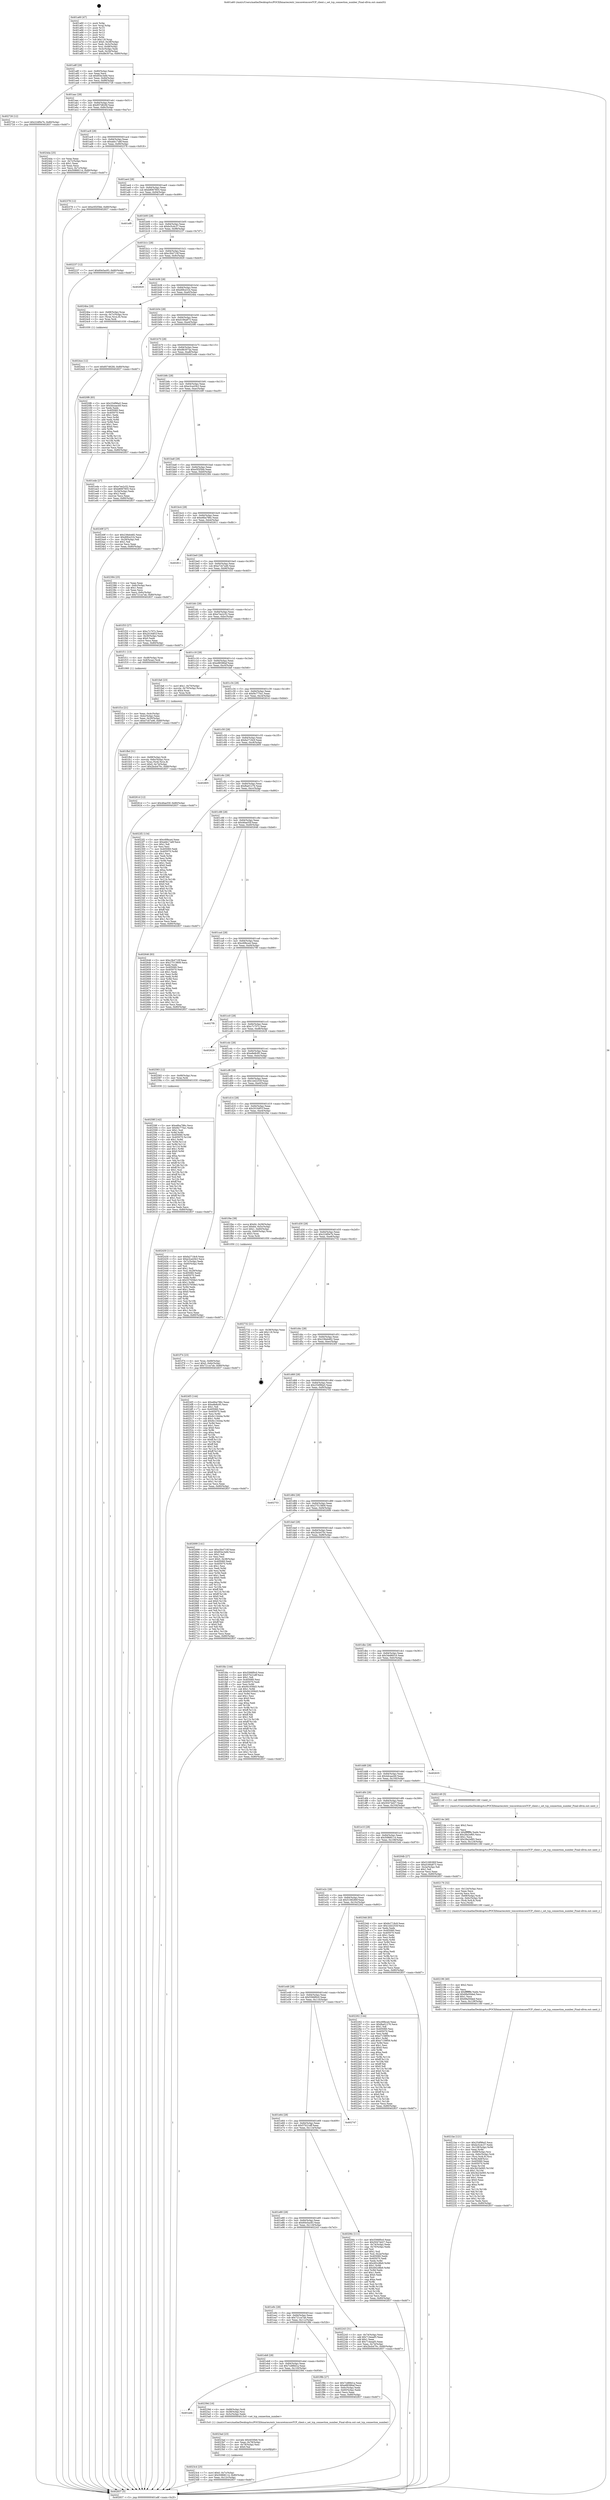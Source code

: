 digraph "0x401a60" {
  label = "0x401a60 (/mnt/c/Users/mathe/Desktop/tcc/POCII/binaries/extr_toxcoretoxcoreTCP_client.c_set_tcp_connection_number_Final-ollvm.out::main(0))"
  labelloc = "t"
  node[shape=record]

  Entry [label="",width=0.3,height=0.3,shape=circle,fillcolor=black,style=filled]
  "0x401a8f" [label="{
     0x401a8f [29]\l
     | [instrs]\l
     &nbsp;&nbsp;0x401a8f \<+3\>: mov -0x80(%rbp),%eax\l
     &nbsp;&nbsp;0x401a92 \<+2\>: mov %eax,%ecx\l
     &nbsp;&nbsp;0x401a94 \<+6\>: sub $0x854c3efd,%ecx\l
     &nbsp;&nbsp;0x401a9a \<+6\>: mov %eax,-0x84(%rbp)\l
     &nbsp;&nbsp;0x401aa0 \<+6\>: mov %ecx,-0x88(%rbp)\l
     &nbsp;&nbsp;0x401aa6 \<+6\>: je 0000000000402726 \<main+0xcc6\>\l
  }"]
  "0x402726" [label="{
     0x402726 [12]\l
     | [instrs]\l
     &nbsp;&nbsp;0x402726 \<+7\>: movl $0x224f0e7b,-0x80(%rbp)\l
     &nbsp;&nbsp;0x40272d \<+5\>: jmp 0000000000402837 \<main+0xdd7\>\l
  }"]
  "0x401aac" [label="{
     0x401aac [28]\l
     | [instrs]\l
     &nbsp;&nbsp;0x401aac \<+5\>: jmp 0000000000401ab1 \<main+0x51\>\l
     &nbsp;&nbsp;0x401ab1 \<+6\>: mov -0x84(%rbp),%eax\l
     &nbsp;&nbsp;0x401ab7 \<+5\>: sub $0x857d62fd,%eax\l
     &nbsp;&nbsp;0x401abc \<+6\>: mov %eax,-0x8c(%rbp)\l
     &nbsp;&nbsp;0x401ac2 \<+6\>: je 00000000004024da \<main+0xa7a\>\l
  }"]
  Exit [label="",width=0.3,height=0.3,shape=circle,fillcolor=black,style=filled,peripheries=2]
  "0x4024da" [label="{
     0x4024da [25]\l
     | [instrs]\l
     &nbsp;&nbsp;0x4024da \<+2\>: xor %eax,%eax\l
     &nbsp;&nbsp;0x4024dc \<+3\>: mov -0x7c(%rbp),%ecx\l
     &nbsp;&nbsp;0x4024df \<+3\>: sub $0x1,%eax\l
     &nbsp;&nbsp;0x4024e2 \<+2\>: sub %eax,%ecx\l
     &nbsp;&nbsp;0x4024e4 \<+3\>: mov %ecx,-0x7c(%rbp)\l
     &nbsp;&nbsp;0x4024e7 \<+7\>: movl $0x50868114,-0x80(%rbp)\l
     &nbsp;&nbsp;0x4024ee \<+5\>: jmp 0000000000402837 \<main+0xdd7\>\l
  }"]
  "0x401ac8" [label="{
     0x401ac8 [28]\l
     | [instrs]\l
     &nbsp;&nbsp;0x401ac8 \<+5\>: jmp 0000000000401acd \<main+0x6d\>\l
     &nbsp;&nbsp;0x401acd \<+6\>: mov -0x84(%rbp),%eax\l
     &nbsp;&nbsp;0x401ad3 \<+5\>: sub $0xabb17a6f,%eax\l
     &nbsp;&nbsp;0x401ad8 \<+6\>: mov %eax,-0x90(%rbp)\l
     &nbsp;&nbsp;0x401ade \<+6\>: je 0000000000402378 \<main+0x918\>\l
  }"]
  "0x40258f" [label="{
     0x40258f [142]\l
     | [instrs]\l
     &nbsp;&nbsp;0x40258f \<+5\>: mov $0xe6ba786c,%ecx\l
     &nbsp;&nbsp;0x402594 \<+5\>: mov $0xf4c775a1,%edx\l
     &nbsp;&nbsp;0x402599 \<+3\>: mov $0x1,%sil\l
     &nbsp;&nbsp;0x40259c \<+3\>: xor %r8d,%r8d\l
     &nbsp;&nbsp;0x40259f \<+8\>: mov 0x405060,%r9d\l
     &nbsp;&nbsp;0x4025a7 \<+8\>: mov 0x405070,%r10d\l
     &nbsp;&nbsp;0x4025af \<+4\>: sub $0x1,%r8d\l
     &nbsp;&nbsp;0x4025b3 \<+3\>: mov %r9d,%r11d\l
     &nbsp;&nbsp;0x4025b6 \<+3\>: add %r8d,%r11d\l
     &nbsp;&nbsp;0x4025b9 \<+4\>: imul %r11d,%r9d\l
     &nbsp;&nbsp;0x4025bd \<+4\>: and $0x1,%r9d\l
     &nbsp;&nbsp;0x4025c1 \<+4\>: cmp $0x0,%r9d\l
     &nbsp;&nbsp;0x4025c5 \<+3\>: sete %bl\l
     &nbsp;&nbsp;0x4025c8 \<+4\>: cmp $0xa,%r10d\l
     &nbsp;&nbsp;0x4025cc \<+4\>: setl %r14b\l
     &nbsp;&nbsp;0x4025d0 \<+3\>: mov %bl,%r15b\l
     &nbsp;&nbsp;0x4025d3 \<+4\>: xor $0xff,%r15b\l
     &nbsp;&nbsp;0x4025d7 \<+3\>: mov %r14b,%r12b\l
     &nbsp;&nbsp;0x4025da \<+4\>: xor $0xff,%r12b\l
     &nbsp;&nbsp;0x4025de \<+4\>: xor $0x1,%sil\l
     &nbsp;&nbsp;0x4025e2 \<+3\>: mov %r15b,%r13b\l
     &nbsp;&nbsp;0x4025e5 \<+4\>: and $0xff,%r13b\l
     &nbsp;&nbsp;0x4025e9 \<+3\>: and %sil,%bl\l
     &nbsp;&nbsp;0x4025ec \<+3\>: mov %r12b,%al\l
     &nbsp;&nbsp;0x4025ef \<+2\>: and $0xff,%al\l
     &nbsp;&nbsp;0x4025f1 \<+3\>: and %sil,%r14b\l
     &nbsp;&nbsp;0x4025f4 \<+3\>: or %bl,%r13b\l
     &nbsp;&nbsp;0x4025f7 \<+3\>: or %r14b,%al\l
     &nbsp;&nbsp;0x4025fa \<+3\>: xor %al,%r13b\l
     &nbsp;&nbsp;0x4025fd \<+3\>: or %r12b,%r15b\l
     &nbsp;&nbsp;0x402600 \<+4\>: xor $0xff,%r15b\l
     &nbsp;&nbsp;0x402604 \<+4\>: or $0x1,%sil\l
     &nbsp;&nbsp;0x402608 \<+3\>: and %sil,%r15b\l
     &nbsp;&nbsp;0x40260b \<+3\>: or %r15b,%r13b\l
     &nbsp;&nbsp;0x40260e \<+4\>: test $0x1,%r13b\l
     &nbsp;&nbsp;0x402612 \<+3\>: cmovne %edx,%ecx\l
     &nbsp;&nbsp;0x402615 \<+3\>: mov %ecx,-0x80(%rbp)\l
     &nbsp;&nbsp;0x402618 \<+5\>: jmp 0000000000402837 \<main+0xdd7\>\l
  }"]
  "0x402378" [label="{
     0x402378 [12]\l
     | [instrs]\l
     &nbsp;&nbsp;0x402378 \<+7\>: movl $0xe5f2f3bb,-0x80(%rbp)\l
     &nbsp;&nbsp;0x40237f \<+5\>: jmp 0000000000402837 \<main+0xdd7\>\l
  }"]
  "0x401ae4" [label="{
     0x401ae4 [28]\l
     | [instrs]\l
     &nbsp;&nbsp;0x401ae4 \<+5\>: jmp 0000000000401ae9 \<main+0x89\>\l
     &nbsp;&nbsp;0x401ae9 \<+6\>: mov -0x84(%rbp),%eax\l
     &nbsp;&nbsp;0x401aef \<+5\>: sub $0xb8067855,%eax\l
     &nbsp;&nbsp;0x401af4 \<+6\>: mov %eax,-0x94(%rbp)\l
     &nbsp;&nbsp;0x401afa \<+6\>: je 0000000000401ef9 \<main+0x499\>\l
  }"]
  "0x4024ce" [label="{
     0x4024ce [12]\l
     | [instrs]\l
     &nbsp;&nbsp;0x4024ce \<+7\>: movl $0x857d62fd,-0x80(%rbp)\l
     &nbsp;&nbsp;0x4024d5 \<+5\>: jmp 0000000000402837 \<main+0xdd7\>\l
  }"]
  "0x401ef9" [label="{
     0x401ef9\l
  }", style=dashed]
  "0x401b00" [label="{
     0x401b00 [28]\l
     | [instrs]\l
     &nbsp;&nbsp;0x401b00 \<+5\>: jmp 0000000000401b05 \<main+0xa5\>\l
     &nbsp;&nbsp;0x401b05 \<+6\>: mov -0x84(%rbp),%eax\l
     &nbsp;&nbsp;0x401b0b \<+5\>: sub $0xbc5cdc37,%eax\l
     &nbsp;&nbsp;0x401b10 \<+6\>: mov %eax,-0x98(%rbp)\l
     &nbsp;&nbsp;0x401b16 \<+6\>: je 0000000000402237 \<main+0x7d7\>\l
  }"]
  "0x4023c4" [label="{
     0x4023c4 [25]\l
     | [instrs]\l
     &nbsp;&nbsp;0x4023c4 \<+7\>: movl $0x0,-0x7c(%rbp)\l
     &nbsp;&nbsp;0x4023cb \<+7\>: movl $0x50868114,-0x80(%rbp)\l
     &nbsp;&nbsp;0x4023d2 \<+6\>: mov %eax,-0x12c(%rbp)\l
     &nbsp;&nbsp;0x4023d8 \<+5\>: jmp 0000000000402837 \<main+0xdd7\>\l
  }"]
  "0x402237" [label="{
     0x402237 [12]\l
     | [instrs]\l
     &nbsp;&nbsp;0x402237 \<+7\>: movl $0x60e5ac83,-0x80(%rbp)\l
     &nbsp;&nbsp;0x40223e \<+5\>: jmp 0000000000402837 \<main+0xdd7\>\l
  }"]
  "0x401b1c" [label="{
     0x401b1c [28]\l
     | [instrs]\l
     &nbsp;&nbsp;0x401b1c \<+5\>: jmp 0000000000401b21 \<main+0xc1\>\l
     &nbsp;&nbsp;0x401b21 \<+6\>: mov -0x84(%rbp),%eax\l
     &nbsp;&nbsp;0x401b27 \<+5\>: sub $0xc3b4710f,%eax\l
     &nbsp;&nbsp;0x401b2c \<+6\>: mov %eax,-0x9c(%rbp)\l
     &nbsp;&nbsp;0x401b32 \<+6\>: je 0000000000402829 \<main+0xdc9\>\l
  }"]
  "0x4023ad" [label="{
     0x4023ad [23]\l
     | [instrs]\l
     &nbsp;&nbsp;0x4023ad \<+10\>: movabs $0x4030b6,%rdi\l
     &nbsp;&nbsp;0x4023b7 \<+3\>: mov %eax,-0x78(%rbp)\l
     &nbsp;&nbsp;0x4023ba \<+3\>: mov -0x78(%rbp),%esi\l
     &nbsp;&nbsp;0x4023bd \<+2\>: mov $0x0,%al\l
     &nbsp;&nbsp;0x4023bf \<+5\>: call 0000000000401040 \<printf@plt\>\l
     | [calls]\l
     &nbsp;&nbsp;0x401040 \{1\} (unknown)\l
  }"]
  "0x402829" [label="{
     0x402829\l
  }", style=dashed]
  "0x401b38" [label="{
     0x401b38 [28]\l
     | [instrs]\l
     &nbsp;&nbsp;0x401b38 \<+5\>: jmp 0000000000401b3d \<main+0xdd\>\l
     &nbsp;&nbsp;0x401b3d \<+6\>: mov -0x84(%rbp),%eax\l
     &nbsp;&nbsp;0x401b43 \<+5\>: sub $0xd0fce31b,%eax\l
     &nbsp;&nbsp;0x401b48 \<+6\>: mov %eax,-0xa0(%rbp)\l
     &nbsp;&nbsp;0x401b4e \<+6\>: je 00000000004024ba \<main+0xa5a\>\l
  }"]
  "0x401ed4" [label="{
     0x401ed4\l
  }", style=dashed]
  "0x4024ba" [label="{
     0x4024ba [20]\l
     | [instrs]\l
     &nbsp;&nbsp;0x4024ba \<+4\>: mov -0x68(%rbp),%rax\l
     &nbsp;&nbsp;0x4024be \<+4\>: movslq -0x7c(%rbp),%rcx\l
     &nbsp;&nbsp;0x4024c2 \<+4\>: mov (%rax,%rcx,8),%rax\l
     &nbsp;&nbsp;0x4024c6 \<+3\>: mov %rax,%rdi\l
     &nbsp;&nbsp;0x4024c9 \<+5\>: call 0000000000401030 \<free@plt\>\l
     | [calls]\l
     &nbsp;&nbsp;0x401030 \{1\} (unknown)\l
  }"]
  "0x401b54" [label="{
     0x401b54 [28]\l
     | [instrs]\l
     &nbsp;&nbsp;0x401b54 \<+5\>: jmp 0000000000401b59 \<main+0xf9\>\l
     &nbsp;&nbsp;0x401b59 \<+6\>: mov -0x84(%rbp),%eax\l
     &nbsp;&nbsp;0x401b5f \<+5\>: sub $0xd166a873,%eax\l
     &nbsp;&nbsp;0x401b64 \<+6\>: mov %eax,-0xa4(%rbp)\l
     &nbsp;&nbsp;0x401b6a \<+6\>: je 00000000004020f6 \<main+0x696\>\l
  }"]
  "0x40239d" [label="{
     0x40239d [16]\l
     | [instrs]\l
     &nbsp;&nbsp;0x40239d \<+4\>: mov -0x68(%rbp),%rdi\l
     &nbsp;&nbsp;0x4023a1 \<+4\>: mov -0x58(%rbp),%rsi\l
     &nbsp;&nbsp;0x4023a5 \<+3\>: mov -0x5c(%rbp),%edx\l
     &nbsp;&nbsp;0x4023a8 \<+5\>: call 00000000004015c0 \<set_tcp_connection_number\>\l
     | [calls]\l
     &nbsp;&nbsp;0x4015c0 \{1\} (/mnt/c/Users/mathe/Desktop/tcc/POCII/binaries/extr_toxcoretoxcoreTCP_client.c_set_tcp_connection_number_Final-ollvm.out::set_tcp_connection_number)\l
  }"]
  "0x4020f6" [label="{
     0x4020f6 [83]\l
     | [instrs]\l
     &nbsp;&nbsp;0x4020f6 \<+5\>: mov $0x254f96a5,%eax\l
     &nbsp;&nbsp;0x4020fb \<+5\>: mov $0x4dcaacb9,%ecx\l
     &nbsp;&nbsp;0x402100 \<+2\>: xor %edx,%edx\l
     &nbsp;&nbsp;0x402102 \<+7\>: mov 0x405060,%esi\l
     &nbsp;&nbsp;0x402109 \<+7\>: mov 0x405070,%edi\l
     &nbsp;&nbsp;0x402110 \<+3\>: sub $0x1,%edx\l
     &nbsp;&nbsp;0x402113 \<+3\>: mov %esi,%r8d\l
     &nbsp;&nbsp;0x402116 \<+3\>: add %edx,%r8d\l
     &nbsp;&nbsp;0x402119 \<+4\>: imul %r8d,%esi\l
     &nbsp;&nbsp;0x40211d \<+3\>: and $0x1,%esi\l
     &nbsp;&nbsp;0x402120 \<+3\>: cmp $0x0,%esi\l
     &nbsp;&nbsp;0x402123 \<+4\>: sete %r9b\l
     &nbsp;&nbsp;0x402127 \<+3\>: cmp $0xa,%edi\l
     &nbsp;&nbsp;0x40212a \<+4\>: setl %r10b\l
     &nbsp;&nbsp;0x40212e \<+3\>: mov %r9b,%r11b\l
     &nbsp;&nbsp;0x402131 \<+3\>: and %r10b,%r11b\l
     &nbsp;&nbsp;0x402134 \<+3\>: xor %r10b,%r9b\l
     &nbsp;&nbsp;0x402137 \<+3\>: or %r9b,%r11b\l
     &nbsp;&nbsp;0x40213a \<+4\>: test $0x1,%r11b\l
     &nbsp;&nbsp;0x40213e \<+3\>: cmovne %ecx,%eax\l
     &nbsp;&nbsp;0x402141 \<+3\>: mov %eax,-0x80(%rbp)\l
     &nbsp;&nbsp;0x402144 \<+5\>: jmp 0000000000402837 \<main+0xdd7\>\l
  }"]
  "0x401b70" [label="{
     0x401b70 [28]\l
     | [instrs]\l
     &nbsp;&nbsp;0x401b70 \<+5\>: jmp 0000000000401b75 \<main+0x115\>\l
     &nbsp;&nbsp;0x401b75 \<+6\>: mov -0x84(%rbp),%eax\l
     &nbsp;&nbsp;0x401b7b \<+5\>: sub $0xdfe307aa,%eax\l
     &nbsp;&nbsp;0x401b80 \<+6\>: mov %eax,-0xa8(%rbp)\l
     &nbsp;&nbsp;0x401b86 \<+6\>: je 0000000000401ede \<main+0x47e\>\l
  }"]
  "0x4021be" [label="{
     0x4021be [121]\l
     | [instrs]\l
     &nbsp;&nbsp;0x4021be \<+5\>: mov $0x254f96a5,%ecx\l
     &nbsp;&nbsp;0x4021c3 \<+5\>: mov $0xbc5cdc37,%edx\l
     &nbsp;&nbsp;0x4021c8 \<+7\>: mov -0x128(%rbp),%r9d\l
     &nbsp;&nbsp;0x4021cf \<+4\>: imul %eax,%r9d\l
     &nbsp;&nbsp;0x4021d3 \<+4\>: mov -0x68(%rbp),%rsi\l
     &nbsp;&nbsp;0x4021d7 \<+4\>: movslq -0x6c(%rbp),%rdi\l
     &nbsp;&nbsp;0x4021db \<+4\>: mov (%rsi,%rdi,8),%rsi\l
     &nbsp;&nbsp;0x4021df \<+4\>: mov %r9d,0x8(%rsi)\l
     &nbsp;&nbsp;0x4021e3 \<+7\>: mov 0x405060,%eax\l
     &nbsp;&nbsp;0x4021ea \<+8\>: mov 0x405070,%r9d\l
     &nbsp;&nbsp;0x4021f2 \<+3\>: mov %eax,%r10d\l
     &nbsp;&nbsp;0x4021f5 \<+7\>: sub $0x3b23e065,%r10d\l
     &nbsp;&nbsp;0x4021fc \<+4\>: sub $0x1,%r10d\l
     &nbsp;&nbsp;0x402200 \<+7\>: add $0x3b23e065,%r10d\l
     &nbsp;&nbsp;0x402207 \<+4\>: imul %r10d,%eax\l
     &nbsp;&nbsp;0x40220b \<+3\>: and $0x1,%eax\l
     &nbsp;&nbsp;0x40220e \<+3\>: cmp $0x0,%eax\l
     &nbsp;&nbsp;0x402211 \<+4\>: sete %r11b\l
     &nbsp;&nbsp;0x402215 \<+4\>: cmp $0xa,%r9d\l
     &nbsp;&nbsp;0x402219 \<+3\>: setl %bl\l
     &nbsp;&nbsp;0x40221c \<+3\>: mov %r11b,%r14b\l
     &nbsp;&nbsp;0x40221f \<+3\>: and %bl,%r14b\l
     &nbsp;&nbsp;0x402222 \<+3\>: xor %bl,%r11b\l
     &nbsp;&nbsp;0x402225 \<+3\>: or %r11b,%r14b\l
     &nbsp;&nbsp;0x402228 \<+4\>: test $0x1,%r14b\l
     &nbsp;&nbsp;0x40222c \<+3\>: cmovne %edx,%ecx\l
     &nbsp;&nbsp;0x40222f \<+3\>: mov %ecx,-0x80(%rbp)\l
     &nbsp;&nbsp;0x402232 \<+5\>: jmp 0000000000402837 \<main+0xdd7\>\l
  }"]
  "0x401ede" [label="{
     0x401ede [27]\l
     | [instrs]\l
     &nbsp;&nbsp;0x401ede \<+5\>: mov $0xe7ee2c52,%eax\l
     &nbsp;&nbsp;0x401ee3 \<+5\>: mov $0xb8067855,%ecx\l
     &nbsp;&nbsp;0x401ee8 \<+3\>: mov -0x34(%rbp),%edx\l
     &nbsp;&nbsp;0x401eeb \<+3\>: cmp $0x2,%edx\l
     &nbsp;&nbsp;0x401eee \<+3\>: cmovne %ecx,%eax\l
     &nbsp;&nbsp;0x401ef1 \<+3\>: mov %eax,-0x80(%rbp)\l
     &nbsp;&nbsp;0x401ef4 \<+5\>: jmp 0000000000402837 \<main+0xdd7\>\l
  }"]
  "0x401b8c" [label="{
     0x401b8c [28]\l
     | [instrs]\l
     &nbsp;&nbsp;0x401b8c \<+5\>: jmp 0000000000401b91 \<main+0x131\>\l
     &nbsp;&nbsp;0x401b91 \<+6\>: mov -0x84(%rbp),%eax\l
     &nbsp;&nbsp;0x401b97 \<+5\>: sub $0xe3ca43b3,%eax\l
     &nbsp;&nbsp;0x401b9c \<+6\>: mov %eax,-0xac(%rbp)\l
     &nbsp;&nbsp;0x401ba2 \<+6\>: je 000000000040249f \<main+0xa3f\>\l
  }"]
  "0x402837" [label="{
     0x402837 [5]\l
     | [instrs]\l
     &nbsp;&nbsp;0x402837 \<+5\>: jmp 0000000000401a8f \<main+0x2f\>\l
  }"]
  "0x401a60" [label="{
     0x401a60 [47]\l
     | [instrs]\l
     &nbsp;&nbsp;0x401a60 \<+1\>: push %rbp\l
     &nbsp;&nbsp;0x401a61 \<+3\>: mov %rsp,%rbp\l
     &nbsp;&nbsp;0x401a64 \<+2\>: push %r15\l
     &nbsp;&nbsp;0x401a66 \<+2\>: push %r14\l
     &nbsp;&nbsp;0x401a68 \<+2\>: push %r13\l
     &nbsp;&nbsp;0x401a6a \<+2\>: push %r12\l
     &nbsp;&nbsp;0x401a6c \<+1\>: push %rbx\l
     &nbsp;&nbsp;0x401a6d \<+7\>: sub $0x118,%rsp\l
     &nbsp;&nbsp;0x401a74 \<+7\>: movl $0x0,-0x38(%rbp)\l
     &nbsp;&nbsp;0x401a7b \<+3\>: mov %edi,-0x3c(%rbp)\l
     &nbsp;&nbsp;0x401a7e \<+4\>: mov %rsi,-0x48(%rbp)\l
     &nbsp;&nbsp;0x401a82 \<+3\>: mov -0x3c(%rbp),%edi\l
     &nbsp;&nbsp;0x401a85 \<+3\>: mov %edi,-0x34(%rbp)\l
     &nbsp;&nbsp;0x401a88 \<+7\>: movl $0xdfe307aa,-0x80(%rbp)\l
  }"]
  "0x402196" [label="{
     0x402196 [40]\l
     | [instrs]\l
     &nbsp;&nbsp;0x402196 \<+5\>: mov $0x2,%ecx\l
     &nbsp;&nbsp;0x40219b \<+1\>: cltd\l
     &nbsp;&nbsp;0x40219c \<+2\>: idiv %ecx\l
     &nbsp;&nbsp;0x40219e \<+6\>: imul $0xfffffffe,%edx,%ecx\l
     &nbsp;&nbsp;0x4021a4 \<+6\>: add $0x68a50ded,%ecx\l
     &nbsp;&nbsp;0x4021aa \<+3\>: add $0x1,%ecx\l
     &nbsp;&nbsp;0x4021ad \<+6\>: sub $0x68a50ded,%ecx\l
     &nbsp;&nbsp;0x4021b3 \<+6\>: mov %ecx,-0x128(%rbp)\l
     &nbsp;&nbsp;0x4021b9 \<+5\>: call 0000000000401160 \<next_i\>\l
     | [calls]\l
     &nbsp;&nbsp;0x401160 \{1\} (/mnt/c/Users/mathe/Desktop/tcc/POCII/binaries/extr_toxcoretoxcoreTCP_client.c_set_tcp_connection_number_Final-ollvm.out::next_i)\l
  }"]
  "0x40249f" [label="{
     0x40249f [27]\l
     | [instrs]\l
     &nbsp;&nbsp;0x40249f \<+5\>: mov $0x236eb482,%eax\l
     &nbsp;&nbsp;0x4024a4 \<+5\>: mov $0xd0fce31b,%ecx\l
     &nbsp;&nbsp;0x4024a9 \<+3\>: mov -0x29(%rbp),%dl\l
     &nbsp;&nbsp;0x4024ac \<+3\>: test $0x1,%dl\l
     &nbsp;&nbsp;0x4024af \<+3\>: cmovne %ecx,%eax\l
     &nbsp;&nbsp;0x4024b2 \<+3\>: mov %eax,-0x80(%rbp)\l
     &nbsp;&nbsp;0x4024b5 \<+5\>: jmp 0000000000402837 \<main+0xdd7\>\l
  }"]
  "0x401ba8" [label="{
     0x401ba8 [28]\l
     | [instrs]\l
     &nbsp;&nbsp;0x401ba8 \<+5\>: jmp 0000000000401bad \<main+0x14d\>\l
     &nbsp;&nbsp;0x401bad \<+6\>: mov -0x84(%rbp),%eax\l
     &nbsp;&nbsp;0x401bb3 \<+5\>: sub $0xe5f2f3bb,%eax\l
     &nbsp;&nbsp;0x401bb8 \<+6\>: mov %eax,-0xb0(%rbp)\l
     &nbsp;&nbsp;0x401bbe \<+6\>: je 0000000000402384 \<main+0x924\>\l
  }"]
  "0x402176" [label="{
     0x402176 [32]\l
     | [instrs]\l
     &nbsp;&nbsp;0x402176 \<+6\>: mov -0x124(%rbp),%ecx\l
     &nbsp;&nbsp;0x40217c \<+3\>: imul %eax,%ecx\l
     &nbsp;&nbsp;0x40217f \<+3\>: movslq %ecx,%rsi\l
     &nbsp;&nbsp;0x402182 \<+4\>: mov -0x68(%rbp),%rdi\l
     &nbsp;&nbsp;0x402186 \<+4\>: movslq -0x6c(%rbp),%r8\l
     &nbsp;&nbsp;0x40218a \<+4\>: mov (%rdi,%r8,8),%rdi\l
     &nbsp;&nbsp;0x40218e \<+3\>: mov %rsi,(%rdi)\l
     &nbsp;&nbsp;0x402191 \<+5\>: call 0000000000401160 \<next_i\>\l
     | [calls]\l
     &nbsp;&nbsp;0x401160 \{1\} (/mnt/c/Users/mathe/Desktop/tcc/POCII/binaries/extr_toxcoretoxcoreTCP_client.c_set_tcp_connection_number_Final-ollvm.out::next_i)\l
  }"]
  "0x402384" [label="{
     0x402384 [25]\l
     | [instrs]\l
     &nbsp;&nbsp;0x402384 \<+2\>: xor %eax,%eax\l
     &nbsp;&nbsp;0x402386 \<+3\>: mov -0x6c(%rbp),%ecx\l
     &nbsp;&nbsp;0x402389 \<+3\>: sub $0x1,%eax\l
     &nbsp;&nbsp;0x40238c \<+2\>: sub %eax,%ecx\l
     &nbsp;&nbsp;0x40238e \<+3\>: mov %ecx,-0x6c(%rbp)\l
     &nbsp;&nbsp;0x402391 \<+7\>: movl $0x721ca7ab,-0x80(%rbp)\l
     &nbsp;&nbsp;0x402398 \<+5\>: jmp 0000000000402837 \<main+0xdd7\>\l
  }"]
  "0x401bc4" [label="{
     0x401bc4 [28]\l
     | [instrs]\l
     &nbsp;&nbsp;0x401bc4 \<+5\>: jmp 0000000000401bc9 \<main+0x169\>\l
     &nbsp;&nbsp;0x401bc9 \<+6\>: mov -0x84(%rbp),%eax\l
     &nbsp;&nbsp;0x401bcf \<+5\>: sub $0xe6ba786c,%eax\l
     &nbsp;&nbsp;0x401bd4 \<+6\>: mov %eax,-0xb4(%rbp)\l
     &nbsp;&nbsp;0x401bda \<+6\>: je 0000000000402811 \<main+0xdb1\>\l
  }"]
  "0x40214e" [label="{
     0x40214e [40]\l
     | [instrs]\l
     &nbsp;&nbsp;0x40214e \<+5\>: mov $0x2,%ecx\l
     &nbsp;&nbsp;0x402153 \<+1\>: cltd\l
     &nbsp;&nbsp;0x402154 \<+2\>: idiv %ecx\l
     &nbsp;&nbsp;0x402156 \<+6\>: imul $0xfffffffe,%edx,%ecx\l
     &nbsp;&nbsp;0x40215c \<+6\>: sub $0x28a2ef65,%ecx\l
     &nbsp;&nbsp;0x402162 \<+3\>: add $0x1,%ecx\l
     &nbsp;&nbsp;0x402165 \<+6\>: add $0x28a2ef65,%ecx\l
     &nbsp;&nbsp;0x40216b \<+6\>: mov %ecx,-0x124(%rbp)\l
     &nbsp;&nbsp;0x402171 \<+5\>: call 0000000000401160 \<next_i\>\l
     | [calls]\l
     &nbsp;&nbsp;0x401160 \{1\} (/mnt/c/Users/mathe/Desktop/tcc/POCII/binaries/extr_toxcoretoxcoreTCP_client.c_set_tcp_connection_number_Final-ollvm.out::next_i)\l
  }"]
  "0x402811" [label="{
     0x402811\l
  }", style=dashed]
  "0x401be0" [label="{
     0x401be0 [28]\l
     | [instrs]\l
     &nbsp;&nbsp;0x401be0 \<+5\>: jmp 0000000000401be5 \<main+0x185\>\l
     &nbsp;&nbsp;0x401be5 \<+6\>: mov -0x84(%rbp),%eax\l
     &nbsp;&nbsp;0x401beb \<+5\>: sub $0xe7cb7a46,%eax\l
     &nbsp;&nbsp;0x401bf0 \<+6\>: mov %eax,-0xb8(%rbp)\l
     &nbsp;&nbsp;0x401bf6 \<+6\>: je 0000000000401f33 \<main+0x4d3\>\l
  }"]
  "0x401fbd" [label="{
     0x401fbd [31]\l
     | [instrs]\l
     &nbsp;&nbsp;0x401fbd \<+4\>: mov -0x68(%rbp),%rdi\l
     &nbsp;&nbsp;0x401fc1 \<+4\>: movslq -0x6c(%rbp),%rcx\l
     &nbsp;&nbsp;0x401fc5 \<+4\>: mov %rax,(%rdi,%rcx,8)\l
     &nbsp;&nbsp;0x401fc9 \<+7\>: movl $0x0,-0x74(%rbp)\l
     &nbsp;&nbsp;0x401fd0 \<+7\>: movl $0x2bcb470c,-0x80(%rbp)\l
     &nbsp;&nbsp;0x401fd7 \<+5\>: jmp 0000000000402837 \<main+0xdd7\>\l
  }"]
  "0x401f33" [label="{
     0x401f33 [27]\l
     | [instrs]\l
     &nbsp;&nbsp;0x401f33 \<+5\>: mov $0xc7c707c,%eax\l
     &nbsp;&nbsp;0x401f38 \<+5\>: mov $0x2016df1f,%ecx\l
     &nbsp;&nbsp;0x401f3d \<+3\>: mov -0x30(%rbp),%edx\l
     &nbsp;&nbsp;0x401f40 \<+3\>: cmp $0x0,%edx\l
     &nbsp;&nbsp;0x401f43 \<+3\>: cmove %ecx,%eax\l
     &nbsp;&nbsp;0x401f46 \<+3\>: mov %eax,-0x80(%rbp)\l
     &nbsp;&nbsp;0x401f49 \<+5\>: jmp 0000000000402837 \<main+0xdd7\>\l
  }"]
  "0x401bfc" [label="{
     0x401bfc [28]\l
     | [instrs]\l
     &nbsp;&nbsp;0x401bfc \<+5\>: jmp 0000000000401c01 \<main+0x1a1\>\l
     &nbsp;&nbsp;0x401c01 \<+6\>: mov -0x84(%rbp),%eax\l
     &nbsp;&nbsp;0x401c07 \<+5\>: sub $0xe7ee2c52,%eax\l
     &nbsp;&nbsp;0x401c0c \<+6\>: mov %eax,-0xbc(%rbp)\l
     &nbsp;&nbsp;0x401c12 \<+6\>: je 0000000000401f11 \<main+0x4b1\>\l
  }"]
  "0x401eb8" [label="{
     0x401eb8 [28]\l
     | [instrs]\l
     &nbsp;&nbsp;0x401eb8 \<+5\>: jmp 0000000000401ebd \<main+0x45d\>\l
     &nbsp;&nbsp;0x401ebd \<+6\>: mov -0x84(%rbp),%eax\l
     &nbsp;&nbsp;0x401ec3 \<+5\>: sub $0x7cd88d1a,%eax\l
     &nbsp;&nbsp;0x401ec8 \<+6\>: mov %eax,-0x120(%rbp)\l
     &nbsp;&nbsp;0x401ece \<+6\>: je 000000000040239d \<main+0x93d\>\l
  }"]
  "0x401f11" [label="{
     0x401f11 [13]\l
     | [instrs]\l
     &nbsp;&nbsp;0x401f11 \<+4\>: mov -0x48(%rbp),%rax\l
     &nbsp;&nbsp;0x401f15 \<+4\>: mov 0x8(%rax),%rdi\l
     &nbsp;&nbsp;0x401f19 \<+5\>: call 0000000000401060 \<atoi@plt\>\l
     | [calls]\l
     &nbsp;&nbsp;0x401060 \{1\} (unknown)\l
  }"]
  "0x401c18" [label="{
     0x401c18 [28]\l
     | [instrs]\l
     &nbsp;&nbsp;0x401c18 \<+5\>: jmp 0000000000401c1d \<main+0x1bd\>\l
     &nbsp;&nbsp;0x401c1d \<+6\>: mov -0x84(%rbp),%eax\l
     &nbsp;&nbsp;0x401c23 \<+5\>: sub $0xe88386af,%eax\l
     &nbsp;&nbsp;0x401c28 \<+6\>: mov %eax,-0xc0(%rbp)\l
     &nbsp;&nbsp;0x401c2e \<+6\>: je 0000000000401fa6 \<main+0x546\>\l
  }"]
  "0x401f1e" [label="{
     0x401f1e [21]\l
     | [instrs]\l
     &nbsp;&nbsp;0x401f1e \<+3\>: mov %eax,-0x4c(%rbp)\l
     &nbsp;&nbsp;0x401f21 \<+3\>: mov -0x4c(%rbp),%eax\l
     &nbsp;&nbsp;0x401f24 \<+3\>: mov %eax,-0x30(%rbp)\l
     &nbsp;&nbsp;0x401f27 \<+7\>: movl $0xe7cb7a46,-0x80(%rbp)\l
     &nbsp;&nbsp;0x401f2e \<+5\>: jmp 0000000000402837 \<main+0xdd7\>\l
  }"]
  "0x401f8b" [label="{
     0x401f8b [27]\l
     | [instrs]\l
     &nbsp;&nbsp;0x401f8b \<+5\>: mov $0x7cd88d1a,%eax\l
     &nbsp;&nbsp;0x401f90 \<+5\>: mov $0xe88386af,%ecx\l
     &nbsp;&nbsp;0x401f95 \<+3\>: mov -0x6c(%rbp),%edx\l
     &nbsp;&nbsp;0x401f98 \<+3\>: cmp -0x60(%rbp),%edx\l
     &nbsp;&nbsp;0x401f9b \<+3\>: cmovl %ecx,%eax\l
     &nbsp;&nbsp;0x401f9e \<+3\>: mov %eax,-0x80(%rbp)\l
     &nbsp;&nbsp;0x401fa1 \<+5\>: jmp 0000000000402837 \<main+0xdd7\>\l
  }"]
  "0x401fa6" [label="{
     0x401fa6 [23]\l
     | [instrs]\l
     &nbsp;&nbsp;0x401fa6 \<+7\>: movl $0x1,-0x70(%rbp)\l
     &nbsp;&nbsp;0x401fad \<+4\>: movslq -0x70(%rbp),%rax\l
     &nbsp;&nbsp;0x401fb1 \<+4\>: shl $0x4,%rax\l
     &nbsp;&nbsp;0x401fb5 \<+3\>: mov %rax,%rdi\l
     &nbsp;&nbsp;0x401fb8 \<+5\>: call 0000000000401050 \<malloc@plt\>\l
     | [calls]\l
     &nbsp;&nbsp;0x401050 \{1\} (unknown)\l
  }"]
  "0x401c34" [label="{
     0x401c34 [28]\l
     | [instrs]\l
     &nbsp;&nbsp;0x401c34 \<+5\>: jmp 0000000000401c39 \<main+0x1d9\>\l
     &nbsp;&nbsp;0x401c39 \<+6\>: mov -0x84(%rbp),%eax\l
     &nbsp;&nbsp;0x401c3f \<+5\>: sub $0xf4c775a1,%eax\l
     &nbsp;&nbsp;0x401c44 \<+6\>: mov %eax,-0xc4(%rbp)\l
     &nbsp;&nbsp;0x401c4a \<+6\>: je 000000000040261d \<main+0xbbd\>\l
  }"]
  "0x401e9c" [label="{
     0x401e9c [28]\l
     | [instrs]\l
     &nbsp;&nbsp;0x401e9c \<+5\>: jmp 0000000000401ea1 \<main+0x441\>\l
     &nbsp;&nbsp;0x401ea1 \<+6\>: mov -0x84(%rbp),%eax\l
     &nbsp;&nbsp;0x401ea7 \<+5\>: sub $0x721ca7ab,%eax\l
     &nbsp;&nbsp;0x401eac \<+6\>: mov %eax,-0x11c(%rbp)\l
     &nbsp;&nbsp;0x401eb2 \<+6\>: je 0000000000401f8b \<main+0x52b\>\l
  }"]
  "0x40261d" [label="{
     0x40261d [12]\l
     | [instrs]\l
     &nbsp;&nbsp;0x40261d \<+7\>: movl $0x46ae55f,-0x80(%rbp)\l
     &nbsp;&nbsp;0x402624 \<+5\>: jmp 0000000000402837 \<main+0xdd7\>\l
  }"]
  "0x401c50" [label="{
     0x401c50 [28]\l
     | [instrs]\l
     &nbsp;&nbsp;0x401c50 \<+5\>: jmp 0000000000401c55 \<main+0x1f5\>\l
     &nbsp;&nbsp;0x401c55 \<+6\>: mov -0x84(%rbp),%eax\l
     &nbsp;&nbsp;0x401c5b \<+5\>: sub $0xfa2718c9,%eax\l
     &nbsp;&nbsp;0x401c60 \<+6\>: mov %eax,-0xc8(%rbp)\l
     &nbsp;&nbsp;0x401c66 \<+6\>: je 0000000000402805 \<main+0xda5\>\l
  }"]
  "0x402243" [label="{
     0x402243 [31]\l
     | [instrs]\l
     &nbsp;&nbsp;0x402243 \<+3\>: mov -0x74(%rbp),%eax\l
     &nbsp;&nbsp;0x402246 \<+5\>: add $0x714eaaf3,%eax\l
     &nbsp;&nbsp;0x40224b \<+3\>: add $0x1,%eax\l
     &nbsp;&nbsp;0x40224e \<+5\>: sub $0x714eaaf3,%eax\l
     &nbsp;&nbsp;0x402253 \<+3\>: mov %eax,-0x74(%rbp)\l
     &nbsp;&nbsp;0x402256 \<+7\>: movl $0x2bcb470c,-0x80(%rbp)\l
     &nbsp;&nbsp;0x40225d \<+5\>: jmp 0000000000402837 \<main+0xdd7\>\l
  }"]
  "0x402805" [label="{
     0x402805\l
  }", style=dashed]
  "0x401c6c" [label="{
     0x401c6c [28]\l
     | [instrs]\l
     &nbsp;&nbsp;0x401c6c \<+5\>: jmp 0000000000401c71 \<main+0x211\>\l
     &nbsp;&nbsp;0x401c71 \<+6\>: mov -0x84(%rbp),%eax\l
     &nbsp;&nbsp;0x401c77 \<+5\>: sub $0xfba01276,%eax\l
     &nbsp;&nbsp;0x401c7c \<+6\>: mov %eax,-0xcc(%rbp)\l
     &nbsp;&nbsp;0x401c82 \<+6\>: je 00000000004022f2 \<main+0x892\>\l
  }"]
  "0x401e80" [label="{
     0x401e80 [28]\l
     | [instrs]\l
     &nbsp;&nbsp;0x401e80 \<+5\>: jmp 0000000000401e85 \<main+0x425\>\l
     &nbsp;&nbsp;0x401e85 \<+6\>: mov -0x84(%rbp),%eax\l
     &nbsp;&nbsp;0x401e8b \<+5\>: sub $0x60e5ac83,%eax\l
     &nbsp;&nbsp;0x401e90 \<+6\>: mov %eax,-0x118(%rbp)\l
     &nbsp;&nbsp;0x401e96 \<+6\>: je 0000000000402243 \<main+0x7e3\>\l
  }"]
  "0x4022f2" [label="{
     0x4022f2 [134]\l
     | [instrs]\l
     &nbsp;&nbsp;0x4022f2 \<+5\>: mov $0xc69bca4,%eax\l
     &nbsp;&nbsp;0x4022f7 \<+5\>: mov $0xabb17a6f,%ecx\l
     &nbsp;&nbsp;0x4022fc \<+2\>: mov $0x1,%dl\l
     &nbsp;&nbsp;0x4022fe \<+2\>: xor %esi,%esi\l
     &nbsp;&nbsp;0x402300 \<+7\>: mov 0x405060,%edi\l
     &nbsp;&nbsp;0x402307 \<+8\>: mov 0x405070,%r8d\l
     &nbsp;&nbsp;0x40230f \<+3\>: sub $0x1,%esi\l
     &nbsp;&nbsp;0x402312 \<+3\>: mov %edi,%r9d\l
     &nbsp;&nbsp;0x402315 \<+3\>: add %esi,%r9d\l
     &nbsp;&nbsp;0x402318 \<+4\>: imul %r9d,%edi\l
     &nbsp;&nbsp;0x40231c \<+3\>: and $0x1,%edi\l
     &nbsp;&nbsp;0x40231f \<+3\>: cmp $0x0,%edi\l
     &nbsp;&nbsp;0x402322 \<+4\>: sete %r10b\l
     &nbsp;&nbsp;0x402326 \<+4\>: cmp $0xa,%r8d\l
     &nbsp;&nbsp;0x40232a \<+4\>: setl %r11b\l
     &nbsp;&nbsp;0x40232e \<+3\>: mov %r10b,%bl\l
     &nbsp;&nbsp;0x402331 \<+3\>: xor $0xff,%bl\l
     &nbsp;&nbsp;0x402334 \<+3\>: mov %r11b,%r14b\l
     &nbsp;&nbsp;0x402337 \<+4\>: xor $0xff,%r14b\l
     &nbsp;&nbsp;0x40233b \<+3\>: xor $0x0,%dl\l
     &nbsp;&nbsp;0x40233e \<+3\>: mov %bl,%r15b\l
     &nbsp;&nbsp;0x402341 \<+4\>: and $0x0,%r15b\l
     &nbsp;&nbsp;0x402345 \<+3\>: and %dl,%r10b\l
     &nbsp;&nbsp;0x402348 \<+3\>: mov %r14b,%r12b\l
     &nbsp;&nbsp;0x40234b \<+4\>: and $0x0,%r12b\l
     &nbsp;&nbsp;0x40234f \<+3\>: and %dl,%r11b\l
     &nbsp;&nbsp;0x402352 \<+3\>: or %r10b,%r15b\l
     &nbsp;&nbsp;0x402355 \<+3\>: or %r11b,%r12b\l
     &nbsp;&nbsp;0x402358 \<+3\>: xor %r12b,%r15b\l
     &nbsp;&nbsp;0x40235b \<+3\>: or %r14b,%bl\l
     &nbsp;&nbsp;0x40235e \<+3\>: xor $0xff,%bl\l
     &nbsp;&nbsp;0x402361 \<+3\>: or $0x0,%dl\l
     &nbsp;&nbsp;0x402364 \<+2\>: and %dl,%bl\l
     &nbsp;&nbsp;0x402366 \<+3\>: or %bl,%r15b\l
     &nbsp;&nbsp;0x402369 \<+4\>: test $0x1,%r15b\l
     &nbsp;&nbsp;0x40236d \<+3\>: cmovne %ecx,%eax\l
     &nbsp;&nbsp;0x402370 \<+3\>: mov %eax,-0x80(%rbp)\l
     &nbsp;&nbsp;0x402373 \<+5\>: jmp 0000000000402837 \<main+0xdd7\>\l
  }"]
  "0x401c88" [label="{
     0x401c88 [28]\l
     | [instrs]\l
     &nbsp;&nbsp;0x401c88 \<+5\>: jmp 0000000000401c8d \<main+0x22d\>\l
     &nbsp;&nbsp;0x401c8d \<+6\>: mov -0x84(%rbp),%eax\l
     &nbsp;&nbsp;0x401c93 \<+5\>: sub $0x46ae55f,%eax\l
     &nbsp;&nbsp;0x401c98 \<+6\>: mov %eax,-0xd0(%rbp)\l
     &nbsp;&nbsp;0x401c9e \<+6\>: je 0000000000402646 \<main+0xbe6\>\l
  }"]
  "0x40206c" [label="{
     0x40206c [111]\l
     | [instrs]\l
     &nbsp;&nbsp;0x40206c \<+5\>: mov $0x5566f0c0,%eax\l
     &nbsp;&nbsp;0x402071 \<+5\>: mov $0x50474d27,%ecx\l
     &nbsp;&nbsp;0x402076 \<+3\>: mov -0x74(%rbp),%edx\l
     &nbsp;&nbsp;0x402079 \<+3\>: cmp -0x70(%rbp),%edx\l
     &nbsp;&nbsp;0x40207c \<+4\>: setl %sil\l
     &nbsp;&nbsp;0x402080 \<+4\>: and $0x1,%sil\l
     &nbsp;&nbsp;0x402084 \<+4\>: mov %sil,-0x2a(%rbp)\l
     &nbsp;&nbsp;0x402088 \<+7\>: mov 0x405060,%edx\l
     &nbsp;&nbsp;0x40208f \<+7\>: mov 0x405070,%edi\l
     &nbsp;&nbsp;0x402096 \<+3\>: mov %edx,%r8d\l
     &nbsp;&nbsp;0x402099 \<+7\>: add $0x492c8fe9,%r8d\l
     &nbsp;&nbsp;0x4020a0 \<+4\>: sub $0x1,%r8d\l
     &nbsp;&nbsp;0x4020a4 \<+7\>: sub $0x492c8fe9,%r8d\l
     &nbsp;&nbsp;0x4020ab \<+4\>: imul %r8d,%edx\l
     &nbsp;&nbsp;0x4020af \<+3\>: and $0x1,%edx\l
     &nbsp;&nbsp;0x4020b2 \<+3\>: cmp $0x0,%edx\l
     &nbsp;&nbsp;0x4020b5 \<+4\>: sete %sil\l
     &nbsp;&nbsp;0x4020b9 \<+3\>: cmp $0xa,%edi\l
     &nbsp;&nbsp;0x4020bc \<+4\>: setl %r9b\l
     &nbsp;&nbsp;0x4020c0 \<+3\>: mov %sil,%r10b\l
     &nbsp;&nbsp;0x4020c3 \<+3\>: and %r9b,%r10b\l
     &nbsp;&nbsp;0x4020c6 \<+3\>: xor %r9b,%sil\l
     &nbsp;&nbsp;0x4020c9 \<+3\>: or %sil,%r10b\l
     &nbsp;&nbsp;0x4020cc \<+4\>: test $0x1,%r10b\l
     &nbsp;&nbsp;0x4020d0 \<+3\>: cmovne %ecx,%eax\l
     &nbsp;&nbsp;0x4020d3 \<+3\>: mov %eax,-0x80(%rbp)\l
     &nbsp;&nbsp;0x4020d6 \<+5\>: jmp 0000000000402837 \<main+0xdd7\>\l
  }"]
  "0x402646" [label="{
     0x402646 [83]\l
     | [instrs]\l
     &nbsp;&nbsp;0x402646 \<+5\>: mov $0xc3b4710f,%eax\l
     &nbsp;&nbsp;0x40264b \<+5\>: mov $0x27513809,%ecx\l
     &nbsp;&nbsp;0x402650 \<+2\>: xor %edx,%edx\l
     &nbsp;&nbsp;0x402652 \<+7\>: mov 0x405060,%esi\l
     &nbsp;&nbsp;0x402659 \<+7\>: mov 0x405070,%edi\l
     &nbsp;&nbsp;0x402660 \<+3\>: sub $0x1,%edx\l
     &nbsp;&nbsp;0x402663 \<+3\>: mov %esi,%r8d\l
     &nbsp;&nbsp;0x402666 \<+3\>: add %edx,%r8d\l
     &nbsp;&nbsp;0x402669 \<+4\>: imul %r8d,%esi\l
     &nbsp;&nbsp;0x40266d \<+3\>: and $0x1,%esi\l
     &nbsp;&nbsp;0x402670 \<+3\>: cmp $0x0,%esi\l
     &nbsp;&nbsp;0x402673 \<+4\>: sete %r9b\l
     &nbsp;&nbsp;0x402677 \<+3\>: cmp $0xa,%edi\l
     &nbsp;&nbsp;0x40267a \<+4\>: setl %r10b\l
     &nbsp;&nbsp;0x40267e \<+3\>: mov %r9b,%r11b\l
     &nbsp;&nbsp;0x402681 \<+3\>: and %r10b,%r11b\l
     &nbsp;&nbsp;0x402684 \<+3\>: xor %r10b,%r9b\l
     &nbsp;&nbsp;0x402687 \<+3\>: or %r9b,%r11b\l
     &nbsp;&nbsp;0x40268a \<+4\>: test $0x1,%r11b\l
     &nbsp;&nbsp;0x40268e \<+3\>: cmovne %ecx,%eax\l
     &nbsp;&nbsp;0x402691 \<+3\>: mov %eax,-0x80(%rbp)\l
     &nbsp;&nbsp;0x402694 \<+5\>: jmp 0000000000402837 \<main+0xdd7\>\l
  }"]
  "0x401ca4" [label="{
     0x401ca4 [28]\l
     | [instrs]\l
     &nbsp;&nbsp;0x401ca4 \<+5\>: jmp 0000000000401ca9 \<main+0x249\>\l
     &nbsp;&nbsp;0x401ca9 \<+6\>: mov -0x84(%rbp),%eax\l
     &nbsp;&nbsp;0x401caf \<+5\>: sub $0xc69bca4,%eax\l
     &nbsp;&nbsp;0x401cb4 \<+6\>: mov %eax,-0xd4(%rbp)\l
     &nbsp;&nbsp;0x401cba \<+6\>: je 00000000004027f9 \<main+0xd99\>\l
  }"]
  "0x401e64" [label="{
     0x401e64 [28]\l
     | [instrs]\l
     &nbsp;&nbsp;0x401e64 \<+5\>: jmp 0000000000401e69 \<main+0x409\>\l
     &nbsp;&nbsp;0x401e69 \<+6\>: mov -0x84(%rbp),%eax\l
     &nbsp;&nbsp;0x401e6f \<+5\>: sub $0x57b21eff,%eax\l
     &nbsp;&nbsp;0x401e74 \<+6\>: mov %eax,-0x114(%rbp)\l
     &nbsp;&nbsp;0x401e7a \<+6\>: je 000000000040206c \<main+0x60c\>\l
  }"]
  "0x4027f9" [label="{
     0x4027f9\l
  }", style=dashed]
  "0x401cc0" [label="{
     0x401cc0 [28]\l
     | [instrs]\l
     &nbsp;&nbsp;0x401cc0 \<+5\>: jmp 0000000000401cc5 \<main+0x265\>\l
     &nbsp;&nbsp;0x401cc5 \<+6\>: mov -0x84(%rbp),%eax\l
     &nbsp;&nbsp;0x401ccb \<+5\>: sub $0xc7c707c,%eax\l
     &nbsp;&nbsp;0x401cd0 \<+6\>: mov %eax,-0xd8(%rbp)\l
     &nbsp;&nbsp;0x401cd6 \<+6\>: je 0000000000402629 \<main+0xbc9\>\l
  }"]
  "0x402747" [label="{
     0x402747\l
  }", style=dashed]
  "0x402629" [label="{
     0x402629\l
  }", style=dashed]
  "0x401cdc" [label="{
     0x401cdc [28]\l
     | [instrs]\l
     &nbsp;&nbsp;0x401cdc \<+5\>: jmp 0000000000401ce1 \<main+0x281\>\l
     &nbsp;&nbsp;0x401ce1 \<+6\>: mov -0x84(%rbp),%eax\l
     &nbsp;&nbsp;0x401ce7 \<+5\>: sub $0xe8e8c95,%eax\l
     &nbsp;&nbsp;0x401cec \<+6\>: mov %eax,-0xdc(%rbp)\l
     &nbsp;&nbsp;0x401cf2 \<+6\>: je 0000000000402583 \<main+0xb23\>\l
  }"]
  "0x401e48" [label="{
     0x401e48 [28]\l
     | [instrs]\l
     &nbsp;&nbsp;0x401e48 \<+5\>: jmp 0000000000401e4d \<main+0x3ed\>\l
     &nbsp;&nbsp;0x401e4d \<+6\>: mov -0x84(%rbp),%eax\l
     &nbsp;&nbsp;0x401e53 \<+5\>: sub $0x5566f0c0,%eax\l
     &nbsp;&nbsp;0x401e58 \<+6\>: mov %eax,-0x110(%rbp)\l
     &nbsp;&nbsp;0x401e5e \<+6\>: je 0000000000402747 \<main+0xce7\>\l
  }"]
  "0x402583" [label="{
     0x402583 [12]\l
     | [instrs]\l
     &nbsp;&nbsp;0x402583 \<+4\>: mov -0x68(%rbp),%rax\l
     &nbsp;&nbsp;0x402587 \<+3\>: mov %rax,%rdi\l
     &nbsp;&nbsp;0x40258a \<+5\>: call 0000000000401030 \<free@plt\>\l
     | [calls]\l
     &nbsp;&nbsp;0x401030 \{1\} (unknown)\l
  }"]
  "0x401cf8" [label="{
     0x401cf8 [28]\l
     | [instrs]\l
     &nbsp;&nbsp;0x401cf8 \<+5\>: jmp 0000000000401cfd \<main+0x29d\>\l
     &nbsp;&nbsp;0x401cfd \<+6\>: mov -0x84(%rbp),%eax\l
     &nbsp;&nbsp;0x401d03 \<+5\>: sub $0x1ed2253f,%eax\l
     &nbsp;&nbsp;0x401d08 \<+6\>: mov %eax,-0xe0(%rbp)\l
     &nbsp;&nbsp;0x401d0e \<+6\>: je 0000000000402430 \<main+0x9d0\>\l
  }"]
  "0x402262" [label="{
     0x402262 [144]\l
     | [instrs]\l
     &nbsp;&nbsp;0x402262 \<+5\>: mov $0xc69bca4,%eax\l
     &nbsp;&nbsp;0x402267 \<+5\>: mov $0xfba01276,%ecx\l
     &nbsp;&nbsp;0x40226c \<+2\>: mov $0x1,%dl\l
     &nbsp;&nbsp;0x40226e \<+7\>: mov 0x405060,%esi\l
     &nbsp;&nbsp;0x402275 \<+7\>: mov 0x405070,%edi\l
     &nbsp;&nbsp;0x40227c \<+3\>: mov %esi,%r8d\l
     &nbsp;&nbsp;0x40227f \<+7\>: sub $0xe7158f59,%r8d\l
     &nbsp;&nbsp;0x402286 \<+4\>: sub $0x1,%r8d\l
     &nbsp;&nbsp;0x40228a \<+7\>: add $0xe7158f59,%r8d\l
     &nbsp;&nbsp;0x402291 \<+4\>: imul %r8d,%esi\l
     &nbsp;&nbsp;0x402295 \<+3\>: and $0x1,%esi\l
     &nbsp;&nbsp;0x402298 \<+3\>: cmp $0x0,%esi\l
     &nbsp;&nbsp;0x40229b \<+4\>: sete %r9b\l
     &nbsp;&nbsp;0x40229f \<+3\>: cmp $0xa,%edi\l
     &nbsp;&nbsp;0x4022a2 \<+4\>: setl %r10b\l
     &nbsp;&nbsp;0x4022a6 \<+3\>: mov %r9b,%r11b\l
     &nbsp;&nbsp;0x4022a9 \<+4\>: xor $0xff,%r11b\l
     &nbsp;&nbsp;0x4022ad \<+3\>: mov %r10b,%bl\l
     &nbsp;&nbsp;0x4022b0 \<+3\>: xor $0xff,%bl\l
     &nbsp;&nbsp;0x4022b3 \<+3\>: xor $0x0,%dl\l
     &nbsp;&nbsp;0x4022b6 \<+3\>: mov %r11b,%r14b\l
     &nbsp;&nbsp;0x4022b9 \<+4\>: and $0x0,%r14b\l
     &nbsp;&nbsp;0x4022bd \<+3\>: and %dl,%r9b\l
     &nbsp;&nbsp;0x4022c0 \<+3\>: mov %bl,%r15b\l
     &nbsp;&nbsp;0x4022c3 \<+4\>: and $0x0,%r15b\l
     &nbsp;&nbsp;0x4022c7 \<+3\>: and %dl,%r10b\l
     &nbsp;&nbsp;0x4022ca \<+3\>: or %r9b,%r14b\l
     &nbsp;&nbsp;0x4022cd \<+3\>: or %r10b,%r15b\l
     &nbsp;&nbsp;0x4022d0 \<+3\>: xor %r15b,%r14b\l
     &nbsp;&nbsp;0x4022d3 \<+3\>: or %bl,%r11b\l
     &nbsp;&nbsp;0x4022d6 \<+4\>: xor $0xff,%r11b\l
     &nbsp;&nbsp;0x4022da \<+3\>: or $0x0,%dl\l
     &nbsp;&nbsp;0x4022dd \<+3\>: and %dl,%r11b\l
     &nbsp;&nbsp;0x4022e0 \<+3\>: or %r11b,%r14b\l
     &nbsp;&nbsp;0x4022e3 \<+4\>: test $0x1,%r14b\l
     &nbsp;&nbsp;0x4022e7 \<+3\>: cmovne %ecx,%eax\l
     &nbsp;&nbsp;0x4022ea \<+3\>: mov %eax,-0x80(%rbp)\l
     &nbsp;&nbsp;0x4022ed \<+5\>: jmp 0000000000402837 \<main+0xdd7\>\l
  }"]
  "0x402430" [label="{
     0x402430 [111]\l
     | [instrs]\l
     &nbsp;&nbsp;0x402430 \<+5\>: mov $0xfa2718c9,%eax\l
     &nbsp;&nbsp;0x402435 \<+5\>: mov $0xe3ca43b3,%ecx\l
     &nbsp;&nbsp;0x40243a \<+3\>: mov -0x7c(%rbp),%edx\l
     &nbsp;&nbsp;0x40243d \<+3\>: cmp -0x60(%rbp),%edx\l
     &nbsp;&nbsp;0x402440 \<+4\>: setl %sil\l
     &nbsp;&nbsp;0x402444 \<+4\>: and $0x1,%sil\l
     &nbsp;&nbsp;0x402448 \<+4\>: mov %sil,-0x29(%rbp)\l
     &nbsp;&nbsp;0x40244c \<+7\>: mov 0x405060,%edx\l
     &nbsp;&nbsp;0x402453 \<+7\>: mov 0x405070,%edi\l
     &nbsp;&nbsp;0x40245a \<+3\>: mov %edx,%r8d\l
     &nbsp;&nbsp;0x40245d \<+7\>: sub $0x537659e3,%r8d\l
     &nbsp;&nbsp;0x402464 \<+4\>: sub $0x1,%r8d\l
     &nbsp;&nbsp;0x402468 \<+7\>: add $0x537659e3,%r8d\l
     &nbsp;&nbsp;0x40246f \<+4\>: imul %r8d,%edx\l
     &nbsp;&nbsp;0x402473 \<+3\>: and $0x1,%edx\l
     &nbsp;&nbsp;0x402476 \<+3\>: cmp $0x0,%edx\l
     &nbsp;&nbsp;0x402479 \<+4\>: sete %sil\l
     &nbsp;&nbsp;0x40247d \<+3\>: cmp $0xa,%edi\l
     &nbsp;&nbsp;0x402480 \<+4\>: setl %r9b\l
     &nbsp;&nbsp;0x402484 \<+3\>: mov %sil,%r10b\l
     &nbsp;&nbsp;0x402487 \<+3\>: and %r9b,%r10b\l
     &nbsp;&nbsp;0x40248a \<+3\>: xor %r9b,%sil\l
     &nbsp;&nbsp;0x40248d \<+3\>: or %sil,%r10b\l
     &nbsp;&nbsp;0x402490 \<+4\>: test $0x1,%r10b\l
     &nbsp;&nbsp;0x402494 \<+3\>: cmovne %ecx,%eax\l
     &nbsp;&nbsp;0x402497 \<+3\>: mov %eax,-0x80(%rbp)\l
     &nbsp;&nbsp;0x40249a \<+5\>: jmp 0000000000402837 \<main+0xdd7\>\l
  }"]
  "0x401d14" [label="{
     0x401d14 [28]\l
     | [instrs]\l
     &nbsp;&nbsp;0x401d14 \<+5\>: jmp 0000000000401d19 \<main+0x2b9\>\l
     &nbsp;&nbsp;0x401d19 \<+6\>: mov -0x84(%rbp),%eax\l
     &nbsp;&nbsp;0x401d1f \<+5\>: sub $0x2016df1f,%eax\l
     &nbsp;&nbsp;0x401d24 \<+6\>: mov %eax,-0xe4(%rbp)\l
     &nbsp;&nbsp;0x401d2a \<+6\>: je 0000000000401f4e \<main+0x4ee\>\l
  }"]
  "0x401e2c" [label="{
     0x401e2c [28]\l
     | [instrs]\l
     &nbsp;&nbsp;0x401e2c \<+5\>: jmp 0000000000401e31 \<main+0x3d1\>\l
     &nbsp;&nbsp;0x401e31 \<+6\>: mov -0x84(%rbp),%eax\l
     &nbsp;&nbsp;0x401e37 \<+5\>: sub $0x5168280f,%eax\l
     &nbsp;&nbsp;0x401e3c \<+6\>: mov %eax,-0x10c(%rbp)\l
     &nbsp;&nbsp;0x401e42 \<+6\>: je 0000000000402262 \<main+0x802\>\l
  }"]
  "0x401f4e" [label="{
     0x401f4e [38]\l
     | [instrs]\l
     &nbsp;&nbsp;0x401f4e \<+8\>: movq $0x64,-0x58(%rbp)\l
     &nbsp;&nbsp;0x401f56 \<+7\>: movl $0x64,-0x5c(%rbp)\l
     &nbsp;&nbsp;0x401f5d \<+7\>: movl $0x1,-0x60(%rbp)\l
     &nbsp;&nbsp;0x401f64 \<+4\>: movslq -0x60(%rbp),%rax\l
     &nbsp;&nbsp;0x401f68 \<+4\>: shl $0x3,%rax\l
     &nbsp;&nbsp;0x401f6c \<+3\>: mov %rax,%rdi\l
     &nbsp;&nbsp;0x401f6f \<+5\>: call 0000000000401050 \<malloc@plt\>\l
     | [calls]\l
     &nbsp;&nbsp;0x401050 \{1\} (unknown)\l
  }"]
  "0x401d30" [label="{
     0x401d30 [28]\l
     | [instrs]\l
     &nbsp;&nbsp;0x401d30 \<+5\>: jmp 0000000000401d35 \<main+0x2d5\>\l
     &nbsp;&nbsp;0x401d35 \<+6\>: mov -0x84(%rbp),%eax\l
     &nbsp;&nbsp;0x401d3b \<+5\>: sub $0x224f0e7b,%eax\l
     &nbsp;&nbsp;0x401d40 \<+6\>: mov %eax,-0xe8(%rbp)\l
     &nbsp;&nbsp;0x401d46 \<+6\>: je 0000000000402732 \<main+0xcd2\>\l
  }"]
  "0x401f74" [label="{
     0x401f74 [23]\l
     | [instrs]\l
     &nbsp;&nbsp;0x401f74 \<+4\>: mov %rax,-0x68(%rbp)\l
     &nbsp;&nbsp;0x401f78 \<+7\>: movl $0x0,-0x6c(%rbp)\l
     &nbsp;&nbsp;0x401f7f \<+7\>: movl $0x721ca7ab,-0x80(%rbp)\l
     &nbsp;&nbsp;0x401f86 \<+5\>: jmp 0000000000402837 \<main+0xdd7\>\l
  }"]
  "0x4023dd" [label="{
     0x4023dd [83]\l
     | [instrs]\l
     &nbsp;&nbsp;0x4023dd \<+5\>: mov $0xfa2718c9,%eax\l
     &nbsp;&nbsp;0x4023e2 \<+5\>: mov $0x1ed2253f,%ecx\l
     &nbsp;&nbsp;0x4023e7 \<+2\>: xor %edx,%edx\l
     &nbsp;&nbsp;0x4023e9 \<+7\>: mov 0x405060,%esi\l
     &nbsp;&nbsp;0x4023f0 \<+7\>: mov 0x405070,%edi\l
     &nbsp;&nbsp;0x4023f7 \<+3\>: sub $0x1,%edx\l
     &nbsp;&nbsp;0x4023fa \<+3\>: mov %esi,%r8d\l
     &nbsp;&nbsp;0x4023fd \<+3\>: add %edx,%r8d\l
     &nbsp;&nbsp;0x402400 \<+4\>: imul %r8d,%esi\l
     &nbsp;&nbsp;0x402404 \<+3\>: and $0x1,%esi\l
     &nbsp;&nbsp;0x402407 \<+3\>: cmp $0x0,%esi\l
     &nbsp;&nbsp;0x40240a \<+4\>: sete %r9b\l
     &nbsp;&nbsp;0x40240e \<+3\>: cmp $0xa,%edi\l
     &nbsp;&nbsp;0x402411 \<+4\>: setl %r10b\l
     &nbsp;&nbsp;0x402415 \<+3\>: mov %r9b,%r11b\l
     &nbsp;&nbsp;0x402418 \<+3\>: and %r10b,%r11b\l
     &nbsp;&nbsp;0x40241b \<+3\>: xor %r10b,%r9b\l
     &nbsp;&nbsp;0x40241e \<+3\>: or %r9b,%r11b\l
     &nbsp;&nbsp;0x402421 \<+4\>: test $0x1,%r11b\l
     &nbsp;&nbsp;0x402425 \<+3\>: cmovne %ecx,%eax\l
     &nbsp;&nbsp;0x402428 \<+3\>: mov %eax,-0x80(%rbp)\l
     &nbsp;&nbsp;0x40242b \<+5\>: jmp 0000000000402837 \<main+0xdd7\>\l
  }"]
  "0x402732" [label="{
     0x402732 [21]\l
     | [instrs]\l
     &nbsp;&nbsp;0x402732 \<+3\>: mov -0x38(%rbp),%eax\l
     &nbsp;&nbsp;0x402735 \<+7\>: add $0x118,%rsp\l
     &nbsp;&nbsp;0x40273c \<+1\>: pop %rbx\l
     &nbsp;&nbsp;0x40273d \<+2\>: pop %r12\l
     &nbsp;&nbsp;0x40273f \<+2\>: pop %r13\l
     &nbsp;&nbsp;0x402741 \<+2\>: pop %r14\l
     &nbsp;&nbsp;0x402743 \<+2\>: pop %r15\l
     &nbsp;&nbsp;0x402745 \<+1\>: pop %rbp\l
     &nbsp;&nbsp;0x402746 \<+1\>: ret\l
  }"]
  "0x401d4c" [label="{
     0x401d4c [28]\l
     | [instrs]\l
     &nbsp;&nbsp;0x401d4c \<+5\>: jmp 0000000000401d51 \<main+0x2f1\>\l
     &nbsp;&nbsp;0x401d51 \<+6\>: mov -0x84(%rbp),%eax\l
     &nbsp;&nbsp;0x401d57 \<+5\>: sub $0x236eb482,%eax\l
     &nbsp;&nbsp;0x401d5c \<+6\>: mov %eax,-0xec(%rbp)\l
     &nbsp;&nbsp;0x401d62 \<+6\>: je 00000000004024f3 \<main+0xa93\>\l
  }"]
  "0x401e10" [label="{
     0x401e10 [28]\l
     | [instrs]\l
     &nbsp;&nbsp;0x401e10 \<+5\>: jmp 0000000000401e15 \<main+0x3b5\>\l
     &nbsp;&nbsp;0x401e15 \<+6\>: mov -0x84(%rbp),%eax\l
     &nbsp;&nbsp;0x401e1b \<+5\>: sub $0x50868114,%eax\l
     &nbsp;&nbsp;0x401e20 \<+6\>: mov %eax,-0x108(%rbp)\l
     &nbsp;&nbsp;0x401e26 \<+6\>: je 00000000004023dd \<main+0x97d\>\l
  }"]
  "0x4024f3" [label="{
     0x4024f3 [144]\l
     | [instrs]\l
     &nbsp;&nbsp;0x4024f3 \<+5\>: mov $0xe6ba786c,%eax\l
     &nbsp;&nbsp;0x4024f8 \<+5\>: mov $0xe8e8c95,%ecx\l
     &nbsp;&nbsp;0x4024fd \<+2\>: mov $0x1,%dl\l
     &nbsp;&nbsp;0x4024ff \<+7\>: mov 0x405060,%esi\l
     &nbsp;&nbsp;0x402506 \<+7\>: mov 0x405070,%edi\l
     &nbsp;&nbsp;0x40250d \<+3\>: mov %esi,%r8d\l
     &nbsp;&nbsp;0x402510 \<+7\>: sub $0x9c13444a,%r8d\l
     &nbsp;&nbsp;0x402517 \<+4\>: sub $0x1,%r8d\l
     &nbsp;&nbsp;0x40251b \<+7\>: add $0x9c13444a,%r8d\l
     &nbsp;&nbsp;0x402522 \<+4\>: imul %r8d,%esi\l
     &nbsp;&nbsp;0x402526 \<+3\>: and $0x1,%esi\l
     &nbsp;&nbsp;0x402529 \<+3\>: cmp $0x0,%esi\l
     &nbsp;&nbsp;0x40252c \<+4\>: sete %r9b\l
     &nbsp;&nbsp;0x402530 \<+3\>: cmp $0xa,%edi\l
     &nbsp;&nbsp;0x402533 \<+4\>: setl %r10b\l
     &nbsp;&nbsp;0x402537 \<+3\>: mov %r9b,%r11b\l
     &nbsp;&nbsp;0x40253a \<+4\>: xor $0xff,%r11b\l
     &nbsp;&nbsp;0x40253e \<+3\>: mov %r10b,%bl\l
     &nbsp;&nbsp;0x402541 \<+3\>: xor $0xff,%bl\l
     &nbsp;&nbsp;0x402544 \<+3\>: xor $0x1,%dl\l
     &nbsp;&nbsp;0x402547 \<+3\>: mov %r11b,%r14b\l
     &nbsp;&nbsp;0x40254a \<+4\>: and $0xff,%r14b\l
     &nbsp;&nbsp;0x40254e \<+3\>: and %dl,%r9b\l
     &nbsp;&nbsp;0x402551 \<+3\>: mov %bl,%r15b\l
     &nbsp;&nbsp;0x402554 \<+4\>: and $0xff,%r15b\l
     &nbsp;&nbsp;0x402558 \<+3\>: and %dl,%r10b\l
     &nbsp;&nbsp;0x40255b \<+3\>: or %r9b,%r14b\l
     &nbsp;&nbsp;0x40255e \<+3\>: or %r10b,%r15b\l
     &nbsp;&nbsp;0x402561 \<+3\>: xor %r15b,%r14b\l
     &nbsp;&nbsp;0x402564 \<+3\>: or %bl,%r11b\l
     &nbsp;&nbsp;0x402567 \<+4\>: xor $0xff,%r11b\l
     &nbsp;&nbsp;0x40256b \<+3\>: or $0x1,%dl\l
     &nbsp;&nbsp;0x40256e \<+3\>: and %dl,%r11b\l
     &nbsp;&nbsp;0x402571 \<+3\>: or %r11b,%r14b\l
     &nbsp;&nbsp;0x402574 \<+4\>: test $0x1,%r14b\l
     &nbsp;&nbsp;0x402578 \<+3\>: cmovne %ecx,%eax\l
     &nbsp;&nbsp;0x40257b \<+3\>: mov %eax,-0x80(%rbp)\l
     &nbsp;&nbsp;0x40257e \<+5\>: jmp 0000000000402837 \<main+0xdd7\>\l
  }"]
  "0x401d68" [label="{
     0x401d68 [28]\l
     | [instrs]\l
     &nbsp;&nbsp;0x401d68 \<+5\>: jmp 0000000000401d6d \<main+0x30d\>\l
     &nbsp;&nbsp;0x401d6d \<+6\>: mov -0x84(%rbp),%eax\l
     &nbsp;&nbsp;0x401d73 \<+5\>: sub $0x254f96a5,%eax\l
     &nbsp;&nbsp;0x401d78 \<+6\>: mov %eax,-0xf0(%rbp)\l
     &nbsp;&nbsp;0x401d7e \<+6\>: je 0000000000402753 \<main+0xcf3\>\l
  }"]
  "0x4020db" [label="{
     0x4020db [27]\l
     | [instrs]\l
     &nbsp;&nbsp;0x4020db \<+5\>: mov $0x5168280f,%eax\l
     &nbsp;&nbsp;0x4020e0 \<+5\>: mov $0xd166a873,%ecx\l
     &nbsp;&nbsp;0x4020e5 \<+3\>: mov -0x2a(%rbp),%dl\l
     &nbsp;&nbsp;0x4020e8 \<+3\>: test $0x1,%dl\l
     &nbsp;&nbsp;0x4020eb \<+3\>: cmovne %ecx,%eax\l
     &nbsp;&nbsp;0x4020ee \<+3\>: mov %eax,-0x80(%rbp)\l
     &nbsp;&nbsp;0x4020f1 \<+5\>: jmp 0000000000402837 \<main+0xdd7\>\l
  }"]
  "0x402753" [label="{
     0x402753\l
  }", style=dashed]
  "0x401d84" [label="{
     0x401d84 [28]\l
     | [instrs]\l
     &nbsp;&nbsp;0x401d84 \<+5\>: jmp 0000000000401d89 \<main+0x329\>\l
     &nbsp;&nbsp;0x401d89 \<+6\>: mov -0x84(%rbp),%eax\l
     &nbsp;&nbsp;0x401d8f \<+5\>: sub $0x27513809,%eax\l
     &nbsp;&nbsp;0x401d94 \<+6\>: mov %eax,-0xf4(%rbp)\l
     &nbsp;&nbsp;0x401d9a \<+6\>: je 0000000000402699 \<main+0xc39\>\l
  }"]
  "0x401df4" [label="{
     0x401df4 [28]\l
     | [instrs]\l
     &nbsp;&nbsp;0x401df4 \<+5\>: jmp 0000000000401df9 \<main+0x399\>\l
     &nbsp;&nbsp;0x401df9 \<+6\>: mov -0x84(%rbp),%eax\l
     &nbsp;&nbsp;0x401dff \<+5\>: sub $0x50474d27,%eax\l
     &nbsp;&nbsp;0x401e04 \<+6\>: mov %eax,-0x104(%rbp)\l
     &nbsp;&nbsp;0x401e0a \<+6\>: je 00000000004020db \<main+0x67b\>\l
  }"]
  "0x402699" [label="{
     0x402699 [141]\l
     | [instrs]\l
     &nbsp;&nbsp;0x402699 \<+5\>: mov $0xc3b4710f,%eax\l
     &nbsp;&nbsp;0x40269e \<+5\>: mov $0x854c3efd,%ecx\l
     &nbsp;&nbsp;0x4026a3 \<+2\>: mov $0x1,%dl\l
     &nbsp;&nbsp;0x4026a5 \<+2\>: xor %esi,%esi\l
     &nbsp;&nbsp;0x4026a7 \<+7\>: movl $0x0,-0x38(%rbp)\l
     &nbsp;&nbsp;0x4026ae \<+7\>: mov 0x405060,%edi\l
     &nbsp;&nbsp;0x4026b5 \<+8\>: mov 0x405070,%r8d\l
     &nbsp;&nbsp;0x4026bd \<+3\>: sub $0x1,%esi\l
     &nbsp;&nbsp;0x4026c0 \<+3\>: mov %edi,%r9d\l
     &nbsp;&nbsp;0x4026c3 \<+3\>: add %esi,%r9d\l
     &nbsp;&nbsp;0x4026c6 \<+4\>: imul %r9d,%edi\l
     &nbsp;&nbsp;0x4026ca \<+3\>: and $0x1,%edi\l
     &nbsp;&nbsp;0x4026cd \<+3\>: cmp $0x0,%edi\l
     &nbsp;&nbsp;0x4026d0 \<+4\>: sete %r10b\l
     &nbsp;&nbsp;0x4026d4 \<+4\>: cmp $0xa,%r8d\l
     &nbsp;&nbsp;0x4026d8 \<+4\>: setl %r11b\l
     &nbsp;&nbsp;0x4026dc \<+3\>: mov %r10b,%bl\l
     &nbsp;&nbsp;0x4026df \<+3\>: xor $0xff,%bl\l
     &nbsp;&nbsp;0x4026e2 \<+3\>: mov %r11b,%r14b\l
     &nbsp;&nbsp;0x4026e5 \<+4\>: xor $0xff,%r14b\l
     &nbsp;&nbsp;0x4026e9 \<+3\>: xor $0x0,%dl\l
     &nbsp;&nbsp;0x4026ec \<+3\>: mov %bl,%r15b\l
     &nbsp;&nbsp;0x4026ef \<+4\>: and $0x0,%r15b\l
     &nbsp;&nbsp;0x4026f3 \<+3\>: and %dl,%r10b\l
     &nbsp;&nbsp;0x4026f6 \<+3\>: mov %r14b,%r12b\l
     &nbsp;&nbsp;0x4026f9 \<+4\>: and $0x0,%r12b\l
     &nbsp;&nbsp;0x4026fd \<+3\>: and %dl,%r11b\l
     &nbsp;&nbsp;0x402700 \<+3\>: or %r10b,%r15b\l
     &nbsp;&nbsp;0x402703 \<+3\>: or %r11b,%r12b\l
     &nbsp;&nbsp;0x402706 \<+3\>: xor %r12b,%r15b\l
     &nbsp;&nbsp;0x402709 \<+3\>: or %r14b,%bl\l
     &nbsp;&nbsp;0x40270c \<+3\>: xor $0xff,%bl\l
     &nbsp;&nbsp;0x40270f \<+3\>: or $0x0,%dl\l
     &nbsp;&nbsp;0x402712 \<+2\>: and %dl,%bl\l
     &nbsp;&nbsp;0x402714 \<+3\>: or %bl,%r15b\l
     &nbsp;&nbsp;0x402717 \<+4\>: test $0x1,%r15b\l
     &nbsp;&nbsp;0x40271b \<+3\>: cmovne %ecx,%eax\l
     &nbsp;&nbsp;0x40271e \<+3\>: mov %eax,-0x80(%rbp)\l
     &nbsp;&nbsp;0x402721 \<+5\>: jmp 0000000000402837 \<main+0xdd7\>\l
  }"]
  "0x401da0" [label="{
     0x401da0 [28]\l
     | [instrs]\l
     &nbsp;&nbsp;0x401da0 \<+5\>: jmp 0000000000401da5 \<main+0x345\>\l
     &nbsp;&nbsp;0x401da5 \<+6\>: mov -0x84(%rbp),%eax\l
     &nbsp;&nbsp;0x401dab \<+5\>: sub $0x2bcb470c,%eax\l
     &nbsp;&nbsp;0x401db0 \<+6\>: mov %eax,-0xf8(%rbp)\l
     &nbsp;&nbsp;0x401db6 \<+6\>: je 0000000000401fdc \<main+0x57c\>\l
  }"]
  "0x402149" [label="{
     0x402149 [5]\l
     | [instrs]\l
     &nbsp;&nbsp;0x402149 \<+5\>: call 0000000000401160 \<next_i\>\l
     | [calls]\l
     &nbsp;&nbsp;0x401160 \{1\} (/mnt/c/Users/mathe/Desktop/tcc/POCII/binaries/extr_toxcoretoxcoreTCP_client.c_set_tcp_connection_number_Final-ollvm.out::next_i)\l
  }"]
  "0x401fdc" [label="{
     0x401fdc [144]\l
     | [instrs]\l
     &nbsp;&nbsp;0x401fdc \<+5\>: mov $0x5566f0c0,%eax\l
     &nbsp;&nbsp;0x401fe1 \<+5\>: mov $0x57b21eff,%ecx\l
     &nbsp;&nbsp;0x401fe6 \<+2\>: mov $0x1,%dl\l
     &nbsp;&nbsp;0x401fe8 \<+7\>: mov 0x405060,%esi\l
     &nbsp;&nbsp;0x401fef \<+7\>: mov 0x405070,%edi\l
     &nbsp;&nbsp;0x401ff6 \<+3\>: mov %esi,%r8d\l
     &nbsp;&nbsp;0x401ff9 \<+7\>: sub $0x941656d3,%r8d\l
     &nbsp;&nbsp;0x402000 \<+4\>: sub $0x1,%r8d\l
     &nbsp;&nbsp;0x402004 \<+7\>: add $0x941656d3,%r8d\l
     &nbsp;&nbsp;0x40200b \<+4\>: imul %r8d,%esi\l
     &nbsp;&nbsp;0x40200f \<+3\>: and $0x1,%esi\l
     &nbsp;&nbsp;0x402012 \<+3\>: cmp $0x0,%esi\l
     &nbsp;&nbsp;0x402015 \<+4\>: sete %r9b\l
     &nbsp;&nbsp;0x402019 \<+3\>: cmp $0xa,%edi\l
     &nbsp;&nbsp;0x40201c \<+4\>: setl %r10b\l
     &nbsp;&nbsp;0x402020 \<+3\>: mov %r9b,%r11b\l
     &nbsp;&nbsp;0x402023 \<+4\>: xor $0xff,%r11b\l
     &nbsp;&nbsp;0x402027 \<+3\>: mov %r10b,%bl\l
     &nbsp;&nbsp;0x40202a \<+3\>: xor $0xff,%bl\l
     &nbsp;&nbsp;0x40202d \<+3\>: xor $0x1,%dl\l
     &nbsp;&nbsp;0x402030 \<+3\>: mov %r11b,%r14b\l
     &nbsp;&nbsp;0x402033 \<+4\>: and $0xff,%r14b\l
     &nbsp;&nbsp;0x402037 \<+3\>: and %dl,%r9b\l
     &nbsp;&nbsp;0x40203a \<+3\>: mov %bl,%r15b\l
     &nbsp;&nbsp;0x40203d \<+4\>: and $0xff,%r15b\l
     &nbsp;&nbsp;0x402041 \<+3\>: and %dl,%r10b\l
     &nbsp;&nbsp;0x402044 \<+3\>: or %r9b,%r14b\l
     &nbsp;&nbsp;0x402047 \<+3\>: or %r10b,%r15b\l
     &nbsp;&nbsp;0x40204a \<+3\>: xor %r15b,%r14b\l
     &nbsp;&nbsp;0x40204d \<+3\>: or %bl,%r11b\l
     &nbsp;&nbsp;0x402050 \<+4\>: xor $0xff,%r11b\l
     &nbsp;&nbsp;0x402054 \<+3\>: or $0x1,%dl\l
     &nbsp;&nbsp;0x402057 \<+3\>: and %dl,%r11b\l
     &nbsp;&nbsp;0x40205a \<+3\>: or %r11b,%r14b\l
     &nbsp;&nbsp;0x40205d \<+4\>: test $0x1,%r14b\l
     &nbsp;&nbsp;0x402061 \<+3\>: cmovne %ecx,%eax\l
     &nbsp;&nbsp;0x402064 \<+3\>: mov %eax,-0x80(%rbp)\l
     &nbsp;&nbsp;0x402067 \<+5\>: jmp 0000000000402837 \<main+0xdd7\>\l
  }"]
  "0x401dbc" [label="{
     0x401dbc [28]\l
     | [instrs]\l
     &nbsp;&nbsp;0x401dbc \<+5\>: jmp 0000000000401dc1 \<main+0x361\>\l
     &nbsp;&nbsp;0x401dc1 \<+6\>: mov -0x84(%rbp),%eax\l
     &nbsp;&nbsp;0x401dc7 \<+5\>: sub $0x34e86016,%eax\l
     &nbsp;&nbsp;0x401dcc \<+6\>: mov %eax,-0xfc(%rbp)\l
     &nbsp;&nbsp;0x401dd2 \<+6\>: je 0000000000402635 \<main+0xbd5\>\l
  }"]
  "0x401dd8" [label="{
     0x401dd8 [28]\l
     | [instrs]\l
     &nbsp;&nbsp;0x401dd8 \<+5\>: jmp 0000000000401ddd \<main+0x37d\>\l
     &nbsp;&nbsp;0x401ddd \<+6\>: mov -0x84(%rbp),%eax\l
     &nbsp;&nbsp;0x401de3 \<+5\>: sub $0x4dcaacb9,%eax\l
     &nbsp;&nbsp;0x401de8 \<+6\>: mov %eax,-0x100(%rbp)\l
     &nbsp;&nbsp;0x401dee \<+6\>: je 0000000000402149 \<main+0x6e9\>\l
  }"]
  "0x402635" [label="{
     0x402635\l
  }", style=dashed]
  Entry -> "0x401a60" [label=" 1"]
  "0x401a8f" -> "0x402726" [label=" 1"]
  "0x401a8f" -> "0x401aac" [label=" 36"]
  "0x402732" -> Exit [label=" 1"]
  "0x401aac" -> "0x4024da" [label=" 1"]
  "0x401aac" -> "0x401ac8" [label=" 35"]
  "0x402726" -> "0x402837" [label=" 1"]
  "0x401ac8" -> "0x402378" [label=" 1"]
  "0x401ac8" -> "0x401ae4" [label=" 34"]
  "0x402699" -> "0x402837" [label=" 1"]
  "0x401ae4" -> "0x401ef9" [label=" 0"]
  "0x401ae4" -> "0x401b00" [label=" 34"]
  "0x402646" -> "0x402837" [label=" 1"]
  "0x401b00" -> "0x402237" [label=" 1"]
  "0x401b00" -> "0x401b1c" [label=" 33"]
  "0x40261d" -> "0x402837" [label=" 1"]
  "0x401b1c" -> "0x402829" [label=" 0"]
  "0x401b1c" -> "0x401b38" [label=" 33"]
  "0x40258f" -> "0x402837" [label=" 1"]
  "0x401b38" -> "0x4024ba" [label=" 1"]
  "0x401b38" -> "0x401b54" [label=" 32"]
  "0x402583" -> "0x40258f" [label=" 1"]
  "0x401b54" -> "0x4020f6" [label=" 1"]
  "0x401b54" -> "0x401b70" [label=" 31"]
  "0x4024f3" -> "0x402837" [label=" 1"]
  "0x401b70" -> "0x401ede" [label=" 1"]
  "0x401b70" -> "0x401b8c" [label=" 30"]
  "0x401ede" -> "0x402837" [label=" 1"]
  "0x401a60" -> "0x401a8f" [label=" 1"]
  "0x402837" -> "0x401a8f" [label=" 36"]
  "0x4024ce" -> "0x402837" [label=" 1"]
  "0x401b8c" -> "0x40249f" [label=" 2"]
  "0x401b8c" -> "0x401ba8" [label=" 28"]
  "0x4024ba" -> "0x4024ce" [label=" 1"]
  "0x401ba8" -> "0x402384" [label=" 1"]
  "0x401ba8" -> "0x401bc4" [label=" 27"]
  "0x40249f" -> "0x402837" [label=" 2"]
  "0x401bc4" -> "0x402811" [label=" 0"]
  "0x401bc4" -> "0x401be0" [label=" 27"]
  "0x402430" -> "0x402837" [label=" 2"]
  "0x401be0" -> "0x401f33" [label=" 1"]
  "0x401be0" -> "0x401bfc" [label=" 26"]
  "0x4023dd" -> "0x402837" [label=" 2"]
  "0x401bfc" -> "0x401f11" [label=" 1"]
  "0x401bfc" -> "0x401c18" [label=" 25"]
  "0x401f11" -> "0x401f1e" [label=" 1"]
  "0x401f1e" -> "0x402837" [label=" 1"]
  "0x401f33" -> "0x402837" [label=" 1"]
  "0x4023c4" -> "0x402837" [label=" 1"]
  "0x401c18" -> "0x401fa6" [label=" 1"]
  "0x401c18" -> "0x401c34" [label=" 24"]
  "0x4023ad" -> "0x4023c4" [label=" 1"]
  "0x401c34" -> "0x40261d" [label=" 1"]
  "0x401c34" -> "0x401c50" [label=" 23"]
  "0x401eb8" -> "0x401ed4" [label=" 0"]
  "0x401c50" -> "0x402805" [label=" 0"]
  "0x401c50" -> "0x401c6c" [label=" 23"]
  "0x401eb8" -> "0x40239d" [label=" 1"]
  "0x401c6c" -> "0x4022f2" [label=" 1"]
  "0x401c6c" -> "0x401c88" [label=" 22"]
  "0x402384" -> "0x402837" [label=" 1"]
  "0x401c88" -> "0x402646" [label=" 1"]
  "0x401c88" -> "0x401ca4" [label=" 21"]
  "0x402378" -> "0x402837" [label=" 1"]
  "0x401ca4" -> "0x4027f9" [label=" 0"]
  "0x401ca4" -> "0x401cc0" [label=" 21"]
  "0x402262" -> "0x402837" [label=" 1"]
  "0x401cc0" -> "0x402629" [label=" 0"]
  "0x401cc0" -> "0x401cdc" [label=" 21"]
  "0x402243" -> "0x402837" [label=" 1"]
  "0x401cdc" -> "0x402583" [label=" 1"]
  "0x401cdc" -> "0x401cf8" [label=" 20"]
  "0x4021be" -> "0x402837" [label=" 1"]
  "0x401cf8" -> "0x402430" [label=" 2"]
  "0x401cf8" -> "0x401d14" [label=" 18"]
  "0x402196" -> "0x4021be" [label=" 1"]
  "0x401d14" -> "0x401f4e" [label=" 1"]
  "0x401d14" -> "0x401d30" [label=" 17"]
  "0x401f4e" -> "0x401f74" [label=" 1"]
  "0x401f74" -> "0x402837" [label=" 1"]
  "0x40214e" -> "0x402176" [label=" 1"]
  "0x401d30" -> "0x402732" [label=" 1"]
  "0x401d30" -> "0x401d4c" [label=" 16"]
  "0x402149" -> "0x40214e" [label=" 1"]
  "0x401d4c" -> "0x4024f3" [label=" 1"]
  "0x401d4c" -> "0x401d68" [label=" 15"]
  "0x4020db" -> "0x402837" [label=" 2"]
  "0x401d68" -> "0x402753" [label=" 0"]
  "0x401d68" -> "0x401d84" [label=" 15"]
  "0x40206c" -> "0x402837" [label=" 2"]
  "0x401d84" -> "0x402699" [label=" 1"]
  "0x401d84" -> "0x401da0" [label=" 14"]
  "0x401fbd" -> "0x402837" [label=" 1"]
  "0x401da0" -> "0x401fdc" [label=" 2"]
  "0x401da0" -> "0x401dbc" [label=" 12"]
  "0x401fa6" -> "0x401fbd" [label=" 1"]
  "0x401dbc" -> "0x402635" [label=" 0"]
  "0x401dbc" -> "0x401dd8" [label=" 12"]
  "0x401f8b" -> "0x402837" [label=" 2"]
  "0x401dd8" -> "0x402149" [label=" 1"]
  "0x401dd8" -> "0x401df4" [label=" 11"]
  "0x401fdc" -> "0x402837" [label=" 2"]
  "0x401df4" -> "0x4020db" [label=" 2"]
  "0x401df4" -> "0x401e10" [label=" 9"]
  "0x4020f6" -> "0x402837" [label=" 1"]
  "0x401e10" -> "0x4023dd" [label=" 2"]
  "0x401e10" -> "0x401e2c" [label=" 7"]
  "0x402176" -> "0x402196" [label=" 1"]
  "0x401e2c" -> "0x402262" [label=" 1"]
  "0x401e2c" -> "0x401e48" [label=" 6"]
  "0x402237" -> "0x402837" [label=" 1"]
  "0x401e48" -> "0x402747" [label=" 0"]
  "0x401e48" -> "0x401e64" [label=" 6"]
  "0x4022f2" -> "0x402837" [label=" 1"]
  "0x401e64" -> "0x40206c" [label=" 2"]
  "0x401e64" -> "0x401e80" [label=" 4"]
  "0x4024da" -> "0x402837" [label=" 1"]
  "0x401e80" -> "0x402243" [label=" 1"]
  "0x401e80" -> "0x401e9c" [label=" 3"]
  "0x40239d" -> "0x4023ad" [label=" 1"]
  "0x401e9c" -> "0x401f8b" [label=" 2"]
  "0x401e9c" -> "0x401eb8" [label=" 1"]
}
